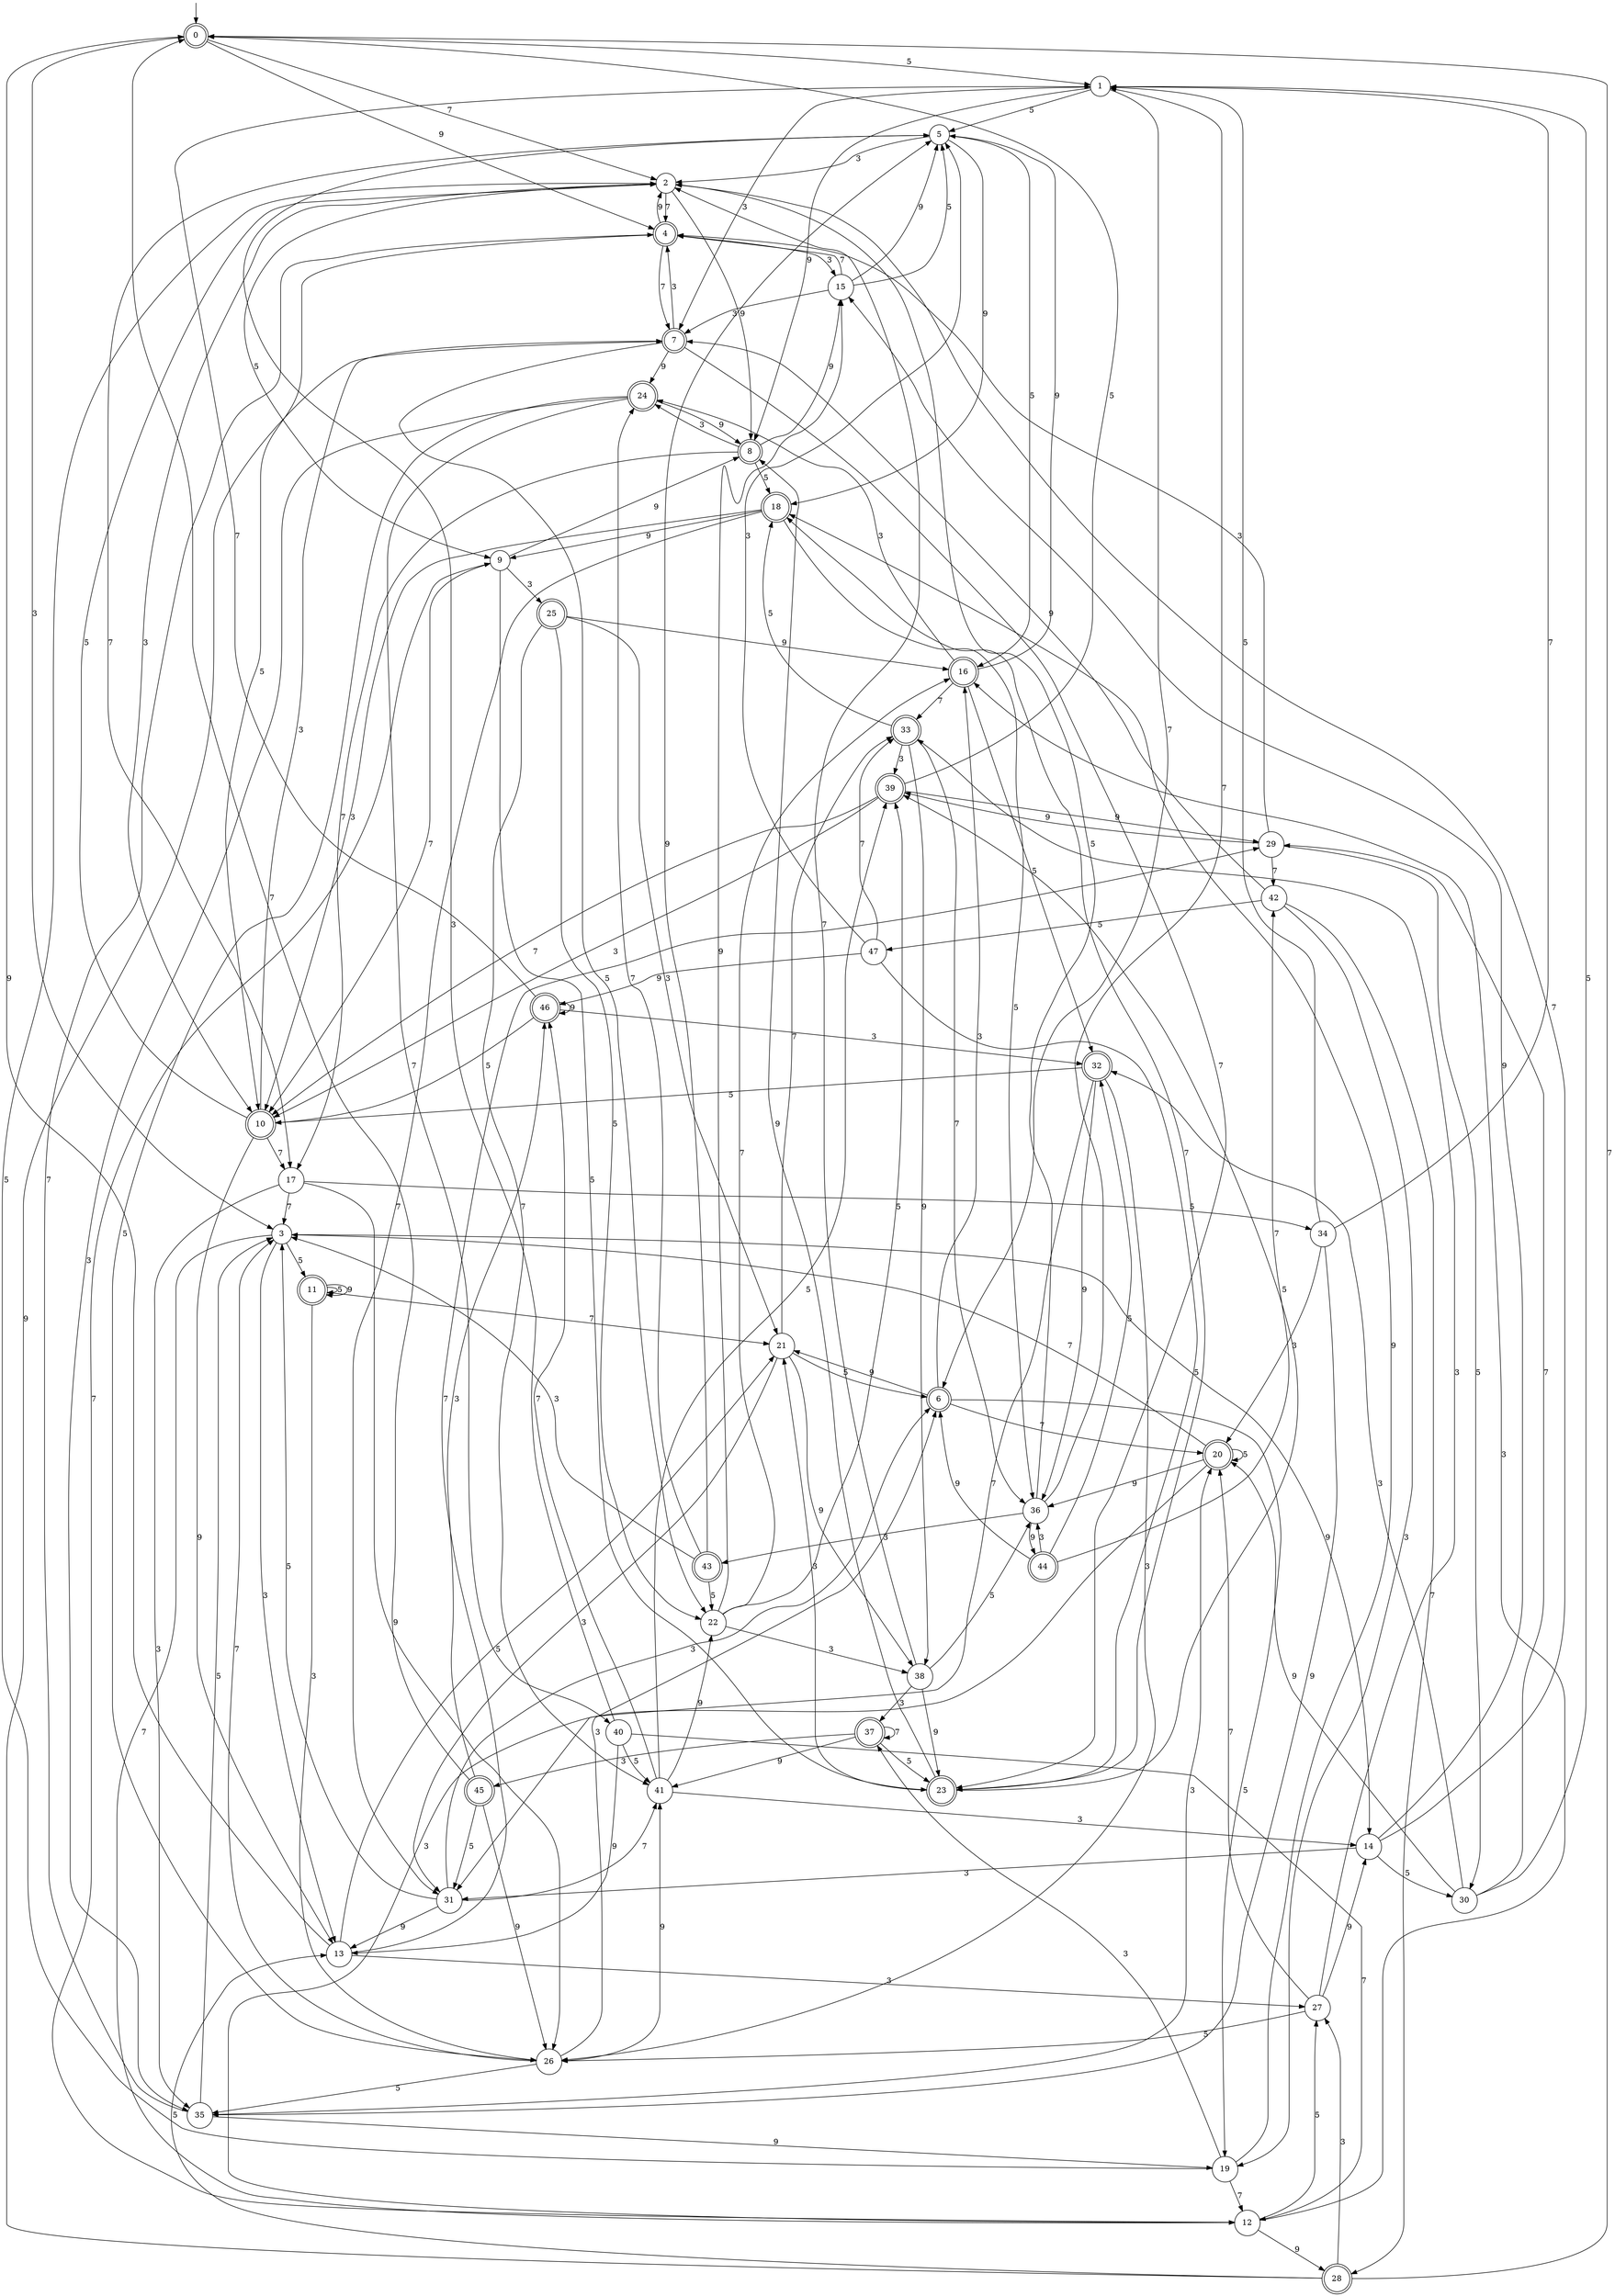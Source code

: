 digraph g {

	s0 [shape="doublecircle" label="0"];
	s1 [shape="circle" label="1"];
	s2 [shape="circle" label="2"];
	s3 [shape="circle" label="3"];
	s4 [shape="doublecircle" label="4"];
	s5 [shape="circle" label="5"];
	s6 [shape="doublecircle" label="6"];
	s7 [shape="doublecircle" label="7"];
	s8 [shape="doublecircle" label="8"];
	s9 [shape="circle" label="9"];
	s10 [shape="doublecircle" label="10"];
	s11 [shape="doublecircle" label="11"];
	s12 [shape="circle" label="12"];
	s13 [shape="circle" label="13"];
	s14 [shape="circle" label="14"];
	s15 [shape="circle" label="15"];
	s16 [shape="doublecircle" label="16"];
	s17 [shape="circle" label="17"];
	s18 [shape="doublecircle" label="18"];
	s19 [shape="circle" label="19"];
	s20 [shape="doublecircle" label="20"];
	s21 [shape="circle" label="21"];
	s22 [shape="circle" label="22"];
	s23 [shape="doublecircle" label="23"];
	s24 [shape="doublecircle" label="24"];
	s25 [shape="doublecircle" label="25"];
	s26 [shape="circle" label="26"];
	s27 [shape="circle" label="27"];
	s28 [shape="doublecircle" label="28"];
	s29 [shape="circle" label="29"];
	s30 [shape="circle" label="30"];
	s31 [shape="circle" label="31"];
	s32 [shape="doublecircle" label="32"];
	s33 [shape="doublecircle" label="33"];
	s34 [shape="circle" label="34"];
	s35 [shape="circle" label="35"];
	s36 [shape="circle" label="36"];
	s37 [shape="doublecircle" label="37"];
	s38 [shape="circle" label="38"];
	s39 [shape="doublecircle" label="39"];
	s40 [shape="circle" label="40"];
	s41 [shape="circle" label="41"];
	s42 [shape="circle" label="42"];
	s43 [shape="doublecircle" label="43"];
	s44 [shape="doublecircle" label="44"];
	s45 [shape="doublecircle" label="45"];
	s46 [shape="doublecircle" label="46"];
	s47 [shape="circle" label="47"];
	s0 -> s1 [label="5"];
	s0 -> s2 [label="7"];
	s0 -> s3 [label="3"];
	s0 -> s4 [label="9"];
	s1 -> s5 [label="5"];
	s1 -> s6 [label="7"];
	s1 -> s7 [label="3"];
	s1 -> s8 [label="9"];
	s2 -> s9 [label="5"];
	s2 -> s4 [label="7"];
	s2 -> s10 [label="3"];
	s2 -> s8 [label="9"];
	s3 -> s11 [label="5"];
	s3 -> s12 [label="7"];
	s3 -> s13 [label="3"];
	s3 -> s14 [label="9"];
	s4 -> s10 [label="5"];
	s4 -> s7 [label="7"];
	s4 -> s15 [label="3"];
	s4 -> s2 [label="9"];
	s5 -> s16 [label="5"];
	s5 -> s17 [label="7"];
	s5 -> s2 [label="3"];
	s5 -> s18 [label="9"];
	s6 -> s19 [label="5"];
	s6 -> s20 [label="7"];
	s6 -> s16 [label="3"];
	s6 -> s21 [label="9"];
	s7 -> s22 [label="5"];
	s7 -> s23 [label="7"];
	s7 -> s4 [label="3"];
	s7 -> s24 [label="9"];
	s8 -> s18 [label="5"];
	s8 -> s17 [label="7"];
	s8 -> s24 [label="3"];
	s8 -> s15 [label="9"];
	s9 -> s23 [label="5"];
	s9 -> s10 [label="7"];
	s9 -> s25 [label="3"];
	s9 -> s8 [label="9"];
	s10 -> s2 [label="5"];
	s10 -> s17 [label="7"];
	s10 -> s7 [label="3"];
	s10 -> s13 [label="9"];
	s11 -> s11 [label="5"];
	s11 -> s21 [label="7"];
	s11 -> s26 [label="3"];
	s11 -> s11 [label="9"];
	s12 -> s27 [label="5"];
	s12 -> s9 [label="7"];
	s12 -> s16 [label="3"];
	s12 -> s28 [label="9"];
	s13 -> s21 [label="5"];
	s13 -> s29 [label="7"];
	s13 -> s27 [label="3"];
	s13 -> s0 [label="9"];
	s14 -> s30 [label="5"];
	s14 -> s2 [label="7"];
	s14 -> s31 [label="3"];
	s14 -> s15 [label="9"];
	s15 -> s5 [label="5"];
	s15 -> s4 [label="7"];
	s15 -> s7 [label="3"];
	s15 -> s5 [label="9"];
	s16 -> s32 [label="5"];
	s16 -> s33 [label="7"];
	s16 -> s24 [label="3"];
	s16 -> s5 [label="9"];
	s17 -> s34 [label="5"];
	s17 -> s3 [label="7"];
	s17 -> s35 [label="3"];
	s17 -> s26 [label="9"];
	s18 -> s36 [label="5"];
	s18 -> s31 [label="7"];
	s18 -> s10 [label="3"];
	s18 -> s9 [label="9"];
	s19 -> s2 [label="5"];
	s19 -> s12 [label="7"];
	s19 -> s37 [label="3"];
	s19 -> s18 [label="9"];
	s20 -> s20 [label="5"];
	s20 -> s3 [label="7"];
	s20 -> s12 [label="3"];
	s20 -> s36 [label="9"];
	s21 -> s6 [label="5"];
	s21 -> s33 [label="7"];
	s21 -> s31 [label="3"];
	s21 -> s38 [label="9"];
	s22 -> s39 [label="5"];
	s22 -> s16 [label="7"];
	s22 -> s38 [label="3"];
	s22 -> s15 [label="9"];
	s23 -> s39 [label="5"];
	s23 -> s18 [label="7"];
	s23 -> s21 [label="3"];
	s23 -> s8 [label="9"];
	s24 -> s26 [label="5"];
	s24 -> s40 [label="7"];
	s24 -> s35 [label="3"];
	s24 -> s8 [label="9"];
	s25 -> s22 [label="5"];
	s25 -> s41 [label="7"];
	s25 -> s21 [label="3"];
	s25 -> s16 [label="9"];
	s26 -> s35 [label="5"];
	s26 -> s3 [label="7"];
	s26 -> s6 [label="3"];
	s26 -> s41 [label="9"];
	s27 -> s26 [label="5"];
	s27 -> s20 [label="7"];
	s27 -> s33 [label="3"];
	s27 -> s14 [label="9"];
	s28 -> s13 [label="5"];
	s28 -> s0 [label="7"];
	s28 -> s27 [label="3"];
	s28 -> s7 [label="9"];
	s29 -> s30 [label="5"];
	s29 -> s42 [label="7"];
	s29 -> s4 [label="3"];
	s29 -> s39 [label="9"];
	s30 -> s1 [label="5"];
	s30 -> s29 [label="7"];
	s30 -> s32 [label="3"];
	s30 -> s20 [label="9"];
	s31 -> s3 [label="5"];
	s31 -> s41 [label="7"];
	s31 -> s6 [label="3"];
	s31 -> s13 [label="9"];
	s32 -> s10 [label="5"];
	s32 -> s31 [label="7"];
	s32 -> s26 [label="3"];
	s32 -> s36 [label="9"];
	s33 -> s18 [label="5"];
	s33 -> s36 [label="7"];
	s33 -> s39 [label="3"];
	s33 -> s38 [label="9"];
	s34 -> s1 [label="5"];
	s34 -> s1 [label="7"];
	s34 -> s20 [label="3"];
	s34 -> s35 [label="9"];
	s35 -> s3 [label="5"];
	s35 -> s4 [label="7"];
	s35 -> s20 [label="3"];
	s35 -> s19 [label="9"];
	s36 -> s2 [label="5"];
	s36 -> s1 [label="7"];
	s36 -> s43 [label="3"];
	s36 -> s44 [label="9"];
	s37 -> s23 [label="5"];
	s37 -> s37 [label="7"];
	s37 -> s45 [label="3"];
	s37 -> s41 [label="9"];
	s38 -> s36 [label="5"];
	s38 -> s2 [label="7"];
	s38 -> s37 [label="3"];
	s38 -> s23 [label="9"];
	s39 -> s0 [label="5"];
	s39 -> s10 [label="7"];
	s39 -> s10 [label="3"];
	s39 -> s29 [label="9"];
	s40 -> s41 [label="5"];
	s40 -> s12 [label="7"];
	s40 -> s5 [label="3"];
	s40 -> s13 [label="9"];
	s41 -> s39 [label="5"];
	s41 -> s46 [label="7"];
	s41 -> s14 [label="3"];
	s41 -> s22 [label="9"];
	s42 -> s47 [label="5"];
	s42 -> s28 [label="7"];
	s42 -> s19 [label="3"];
	s42 -> s7 [label="9"];
	s43 -> s22 [label="5"];
	s43 -> s24 [label="7"];
	s43 -> s3 [label="3"];
	s43 -> s5 [label="9"];
	s44 -> s32 [label="5"];
	s44 -> s42 [label="7"];
	s44 -> s36 [label="3"];
	s44 -> s6 [label="9"];
	s45 -> s31 [label="5"];
	s45 -> s0 [label="7"];
	s45 -> s46 [label="3"];
	s45 -> s26 [label="9"];
	s46 -> s10 [label="5"];
	s46 -> s1 [label="7"];
	s46 -> s32 [label="3"];
	s46 -> s46 [label="9"];
	s47 -> s23 [label="5"];
	s47 -> s33 [label="7"];
	s47 -> s5 [label="3"];
	s47 -> s46 [label="9"];

__start0 [label="" shape="none" width="0" height="0"];
__start0 -> s0;

}
